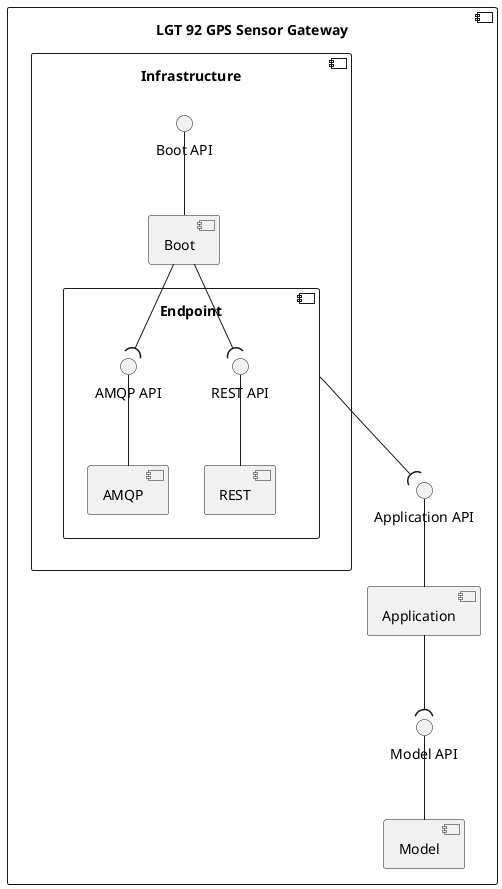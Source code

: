 @startuml logical-view-level3-lgt-92-gps-sensor-gateway

skinparam Monochrome true

component "LGT 92 GPS Sensor Gateway" {
    component "Application" as APP
    component "Model" as MOD
    component "Infrastructure" as INFRA {
        component "Boot" as BOOT
        component "Endpoint" as ENDPOINT {
            component "REST" as REST
            component "AMQP" as AMQP
            interface "REST API" as REST_API
            interface "AMQP API" as AMQP_API
        }
        interface "Boot API" as BOOT_API
    }

    interface "Application API" as APP_API
    interface "Model API" as MOD_API

    REST_API -- REST
    AMQP_API -- AMQP

    APP_API -- APP
    BOOT_API -- BOOT
    MOD_API -- MOD

    APP --( MOD_API
    BOOT --( REST_API
    BOOT --( AMQP_API

    ENDPOINT --( APP_API
}

@enduml
